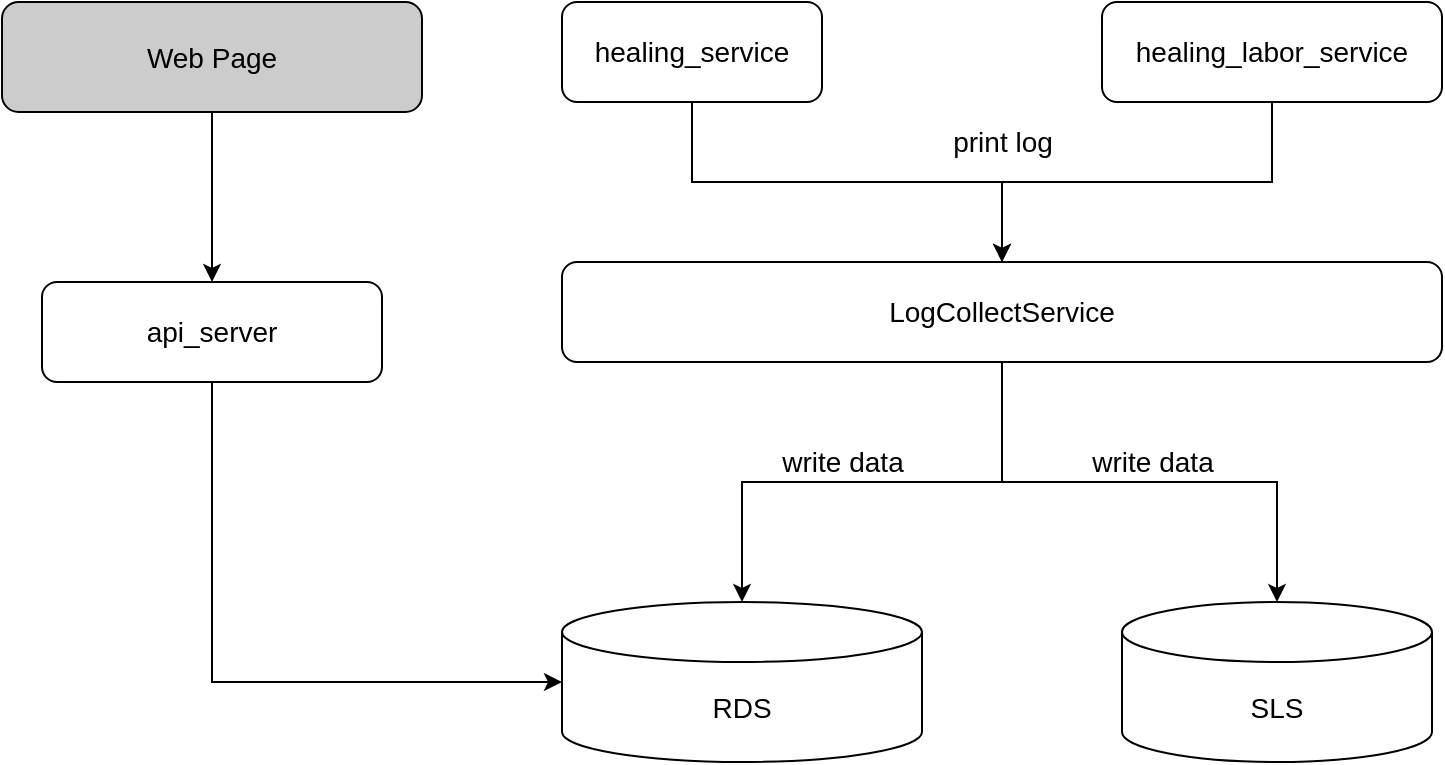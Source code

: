 <mxfile version="14.4.6" type="github">
  <diagram id="3tbKJSFBkIZXBH35SvDg" name="第 1 页">
    <mxGraphModel dx="1298" dy="888" grid="1" gridSize="10" guides="1" tooltips="1" connect="1" arrows="1" fold="1" page="1" pageScale="1" pageWidth="827" pageHeight="1169" math="0" shadow="0">
      <root>
        <mxCell id="0" />
        <mxCell id="1" parent="0" />
        <mxCell id="wN6Hmgq2XUdqvaNO75xX-6" value="" style="edgeStyle=orthogonalEdgeStyle;rounded=0;orthogonalLoop=1;jettySize=auto;html=1;fontSize=14;" edge="1" parent="1" source="wN6Hmgq2XUdqvaNO75xX-1" target="wN6Hmgq2XUdqvaNO75xX-4">
          <mxGeometry relative="1" as="geometry" />
        </mxCell>
        <mxCell id="wN6Hmgq2XUdqvaNO75xX-1" value="healing_service" style="rounded=1;whiteSpace=wrap;html=1;fontSize=14;" vertex="1" parent="1">
          <mxGeometry x="310" y="210" width="130" height="50" as="geometry" />
        </mxCell>
        <mxCell id="wN6Hmgq2XUdqvaNO75xX-7" value="" style="edgeStyle=orthogonalEdgeStyle;rounded=0;orthogonalLoop=1;jettySize=auto;html=1;fontSize=14;" edge="1" parent="1" source="wN6Hmgq2XUdqvaNO75xX-2" target="wN6Hmgq2XUdqvaNO75xX-4">
          <mxGeometry relative="1" as="geometry" />
        </mxCell>
        <mxCell id="wN6Hmgq2XUdqvaNO75xX-2" value="healing_labor_service" style="rounded=1;whiteSpace=wrap;html=1;fontSize=14;" vertex="1" parent="1">
          <mxGeometry x="580" y="210" width="170" height="50" as="geometry" />
        </mxCell>
        <mxCell id="wN6Hmgq2XUdqvaNO75xX-3" value="SLS" style="shape=cylinder3;whiteSpace=wrap;html=1;boundedLbl=1;backgroundOutline=1;size=15;fontSize=14;" vertex="1" parent="1">
          <mxGeometry x="590" y="510" width="155" height="80" as="geometry" />
        </mxCell>
        <mxCell id="wN6Hmgq2XUdqvaNO75xX-9" style="edgeStyle=orthogonalEdgeStyle;rounded=0;orthogonalLoop=1;jettySize=auto;html=1;fontSize=14;" edge="1" parent="1" source="wN6Hmgq2XUdqvaNO75xX-4" target="wN6Hmgq2XUdqvaNO75xX-5">
          <mxGeometry relative="1" as="geometry" />
        </mxCell>
        <mxCell id="wN6Hmgq2XUdqvaNO75xX-10" style="edgeStyle=orthogonalEdgeStyle;rounded=0;orthogonalLoop=1;jettySize=auto;html=1;fontSize=14;" edge="1" parent="1" source="wN6Hmgq2XUdqvaNO75xX-4" target="wN6Hmgq2XUdqvaNO75xX-3">
          <mxGeometry relative="1" as="geometry" />
        </mxCell>
        <mxCell id="wN6Hmgq2XUdqvaNO75xX-4" value="LogCollectService" style="rounded=1;whiteSpace=wrap;html=1;fontSize=14;" vertex="1" parent="1">
          <mxGeometry x="310" y="340" width="440" height="50" as="geometry" />
        </mxCell>
        <mxCell id="wN6Hmgq2XUdqvaNO75xX-5" value="RDS" style="shape=cylinder3;whiteSpace=wrap;html=1;boundedLbl=1;backgroundOutline=1;size=15;fontSize=14;" vertex="1" parent="1">
          <mxGeometry x="310" y="510" width="180" height="80" as="geometry" />
        </mxCell>
        <mxCell id="wN6Hmgq2XUdqvaNO75xX-8" value="print log" style="text;html=1;align=center;verticalAlign=middle;resizable=0;points=[];autosize=1;fontSize=14;" vertex="1" parent="1">
          <mxGeometry x="495" y="270" width="70" height="20" as="geometry" />
        </mxCell>
        <mxCell id="wN6Hmgq2XUdqvaNO75xX-11" value="write data" style="text;html=1;align=center;verticalAlign=middle;resizable=0;points=[];autosize=1;fontSize=14;" vertex="1" parent="1">
          <mxGeometry x="410" y="430" width="80" height="20" as="geometry" />
        </mxCell>
        <mxCell id="wN6Hmgq2XUdqvaNO75xX-12" value="write data" style="text;html=1;align=center;verticalAlign=middle;resizable=0;points=[];autosize=1;fontSize=14;" vertex="1" parent="1">
          <mxGeometry x="565" y="430" width="80" height="20" as="geometry" />
        </mxCell>
        <mxCell id="wN6Hmgq2XUdqvaNO75xX-16" style="edgeStyle=orthogonalEdgeStyle;rounded=0;orthogonalLoop=1;jettySize=auto;html=1;entryX=0;entryY=0.5;entryDx=0;entryDy=0;entryPerimeter=0;fontSize=14;exitX=0.5;exitY=1;exitDx=0;exitDy=0;" edge="1" parent="1" source="wN6Hmgq2XUdqvaNO75xX-13" target="wN6Hmgq2XUdqvaNO75xX-5">
          <mxGeometry relative="1" as="geometry" />
        </mxCell>
        <mxCell id="wN6Hmgq2XUdqvaNO75xX-13" value="api_server" style="rounded=1;whiteSpace=wrap;html=1;fontSize=14;" vertex="1" parent="1">
          <mxGeometry x="50" y="350" width="170" height="50" as="geometry" />
        </mxCell>
        <mxCell id="wN6Hmgq2XUdqvaNO75xX-15" value="" style="edgeStyle=orthogonalEdgeStyle;rounded=0;orthogonalLoop=1;jettySize=auto;html=1;fontSize=14;" edge="1" parent="1" source="wN6Hmgq2XUdqvaNO75xX-14" target="wN6Hmgq2XUdqvaNO75xX-13">
          <mxGeometry relative="1" as="geometry" />
        </mxCell>
        <mxCell id="wN6Hmgq2XUdqvaNO75xX-14" value="Web Page" style="rounded=1;whiteSpace=wrap;html=1;fontSize=14;fillColor=#CCCCCC;" vertex="1" parent="1">
          <mxGeometry x="30" y="210" width="210" height="55" as="geometry" />
        </mxCell>
      </root>
    </mxGraphModel>
  </diagram>
</mxfile>
